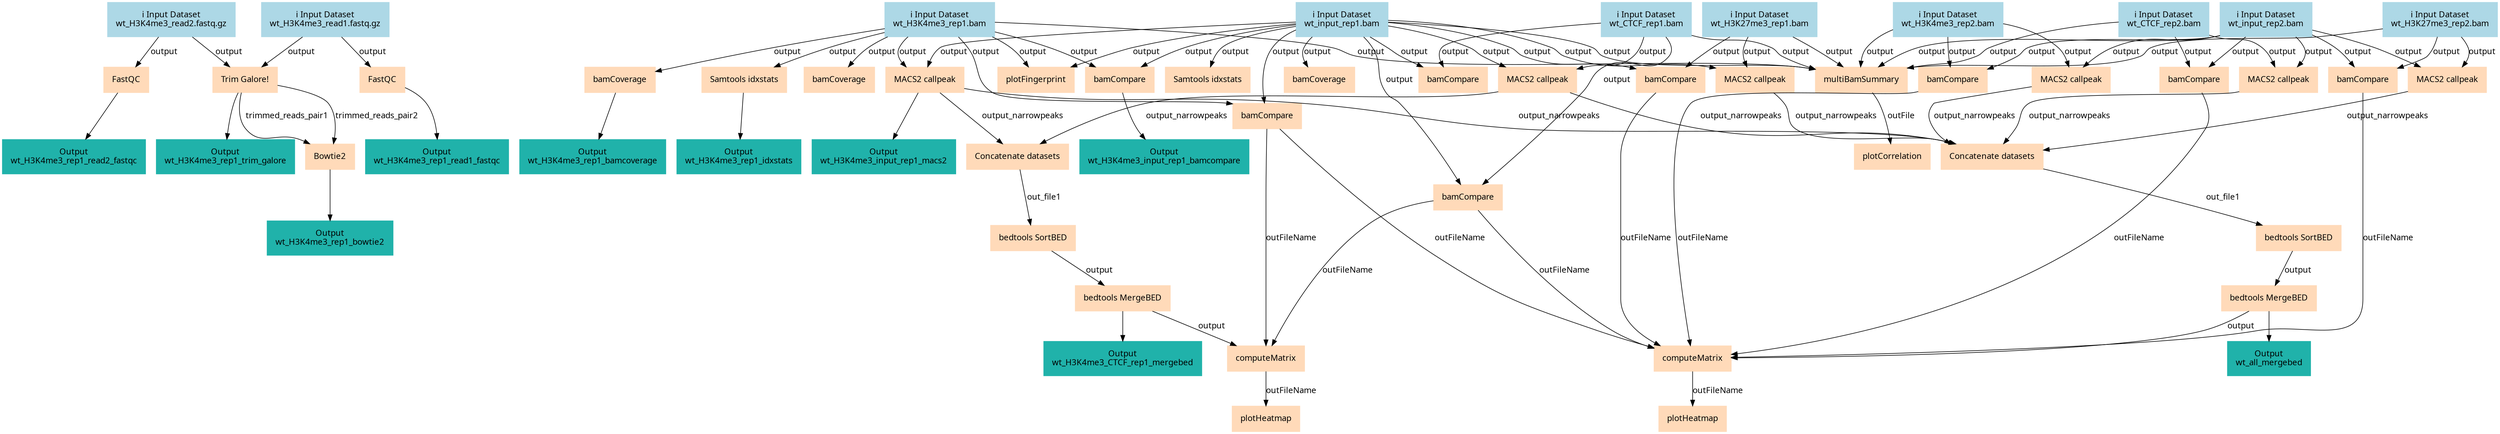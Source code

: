 digraph main {
  node [fontname="Atkinson Hyperlegible", shape=box, color=white,style=filled,color=peachpuff,margin="0.2,0.2"];
  edge [fontname="Atkinson Hyperlegible"];
  0[color=lightblue,label="ℹ️ Input Dataset\nwt_H3K4me3_read2.fastq.gz"]
  1[color=lightblue,label="ℹ️ Input Dataset\nwt_H3K4me3_read1.fastq.gz"]
  2[color=lightblue,label="ℹ️ Input Dataset\nwt_input_rep1.bam"]
  3[color=lightblue,label="ℹ️ Input Dataset\nwt_H3K4me3_rep1.bam"]
  4[color=lightblue,label="ℹ️ Input Dataset\nwt_CTCF_rep1.bam"]
  5[color=lightblue,label="ℹ️ Input Dataset\nwt_H3K27me3_rep1.bam"]
  6[color=lightblue,label="ℹ️ Input Dataset\nwt_input_rep2.bam"]
  7[color=lightblue,label="ℹ️ Input Dataset\nwt_H3K4me3_rep2.bam"]
  8[color=lightblue,label="ℹ️ Input Dataset\nwt_CTCF_rep2.bam"]
  9[color=lightblue,label="ℹ️ Input Dataset\nwt_H3K27me3_rep2.bam"]
  10[label="FastQC"]
  0 -> 10 [label="output"]
  k892e22b231944076af80357530c17186[color=lightseagreen,label="Output\nwt_H3K4me3_rep1_read2_fastqc"]
  10 -> k892e22b231944076af80357530c17186
  11[label="Trim Galore!"]
  1 -> 11 [label="output"]
  0 -> 11 [label="output"]
  ka66a6432690f4e6688c07eba0a014677[color=lightseagreen,label="Output\nwt_H3K4me3_rep1_trim_galore"]
  11 -> ka66a6432690f4e6688c07eba0a014677
  12[label="FastQC"]
  1 -> 12 [label="output"]
  kda453096fdd944eeb83be4eca5c800f9[color=lightseagreen,label="Output\nwt_H3K4me3_rep1_read1_fastqc"]
  12 -> kda453096fdd944eeb83be4eca5c800f9
  13[label="Samtools idxstats"]
  2 -> 13 [label="output"]
  14[label="bamCoverage"]
  2 -> 14 [label="output"]
  15[label="bamCoverage"]
  3 -> 15 [label="output"]
  16[label="bamCoverage"]
  3 -> 16 [label="output"]
  k73e2f018d9e44f748110598b9b43a940[color=lightseagreen,label="Output\nwt_H3K4me3_rep1_bamcoverage"]
  16 -> k73e2f018d9e44f748110598b9b43a940
  17[label="Samtools idxstats"]
  3 -> 17 [label="output"]
  k09449d6fce8844489928064c729c32d1[color=lightseagreen,label="Output\nwt_H3K4me3_rep1_idxstats"]
  17 -> k09449d6fce8844489928064c729c32d1
  18[label="plotFingerprint"]
  3 -> 18 [label="output"]
  2 -> 18 [label="output"]
  19[label="bamCompare"]
  3 -> 19 [label="output"]
  2 -> 19 [label="output"]
  20[label="MACS2 callpeak"]
  2 -> 20 [label="output"]
  3 -> 20 [label="output"]
  ka36b5a6cd9924a2d8fd895e8eac74cbd[color=lightseagreen,label="Output\nwt_H3K4me3_input_rep1_macs2"]
  20 -> ka36b5a6cd9924a2d8fd895e8eac74cbd
  21[label="bamCompare"]
  3 -> 21 [label="output"]
  2 -> 21 [label="output"]
  k5174d1aa21f64187893570ba8bd0f6e0[color=lightseagreen,label="Output\nwt_H3K4me3_input_rep1_bamcompare"]
  21 -> k5174d1aa21f64187893570ba8bd0f6e0
  22[label="bamCompare"]
  4 -> 22 [label="output"]
  2 -> 22 [label="output"]
  23[label="MACS2 callpeak"]
  2 -> 23 [label="output"]
  4 -> 23 [label="output"]
  24[label="bamCompare"]
  4 -> 24 [label="output"]
  2 -> 24 [label="output"]
  25[label="bamCompare"]
  5 -> 25 [label="output"]
  2 -> 25 [label="output"]
  26[label="MACS2 callpeak"]
  2 -> 26 [label="output"]
  5 -> 26 [label="output"]
  27[label="bamCompare"]
  7 -> 27 [label="output"]
  6 -> 27 [label="output"]
  28[label="MACS2 callpeak"]
  6 -> 28 [label="output"]
  7 -> 28 [label="output"]
  29[label="bamCompare"]
  8 -> 29 [label="output"]
  6 -> 29 [label="output"]
  30[label="MACS2 callpeak"]
  6 -> 30 [label="output"]
  8 -> 30 [label="output"]
  31[label="multiBamSummary"]
  2 -> 31 [label="output"]
  3 -> 31 [label="output"]
  4 -> 31 [label="output"]
  5 -> 31 [label="output"]
  6 -> 31 [label="output"]
  7 -> 31 [label="output"]
  8 -> 31 [label="output"]
  9 -> 31 [label="output"]
  32[label="bamCompare"]
  9 -> 32 [label="output"]
  6 -> 32 [label="output"]
  33[label="MACS2 callpeak"]
  6 -> 33 [label="output"]
  9 -> 33 [label="output"]
  34[label="Bowtie2"]
  11 -> 34 [label="trimmed_reads_pair1"]
  11 -> 34 [label="trimmed_reads_pair2"]
  k4c3ca5b122984bb48d2ff62619f35158[color=lightseagreen,label="Output\nwt_H3K4me3_rep1_bowtie2"]
  34 -> k4c3ca5b122984bb48d2ff62619f35158
  35[label="Concatenate datasets"]
  20 -> 35 [label="output_narrowpeaks"]
  23 -> 35 [label="output_narrowpeaks"]
  36[label="plotCorrelation"]
  31 -> 36 [label="outFile"]
  37[label="Concatenate datasets"]
  20 -> 37 [label="output_narrowpeaks"]
  23 -> 37 [label="output_narrowpeaks"]
  26 -> 37 [label="output_narrowpeaks"]
  28 -> 37 [label="output_narrowpeaks"]
  30 -> 37 [label="output_narrowpeaks"]
  33 -> 37 [label="output_narrowpeaks"]
  38[label="bedtools SortBED"]
  35 -> 38 [label="out_file1"]
  39[label="bedtools SortBED"]
  37 -> 39 [label="out_file1"]
  40[label="bedtools MergeBED"]
  38 -> 40 [label="output"]
  k931eb26a0e5d4556b67f1c37372aaf28[color=lightseagreen,label="Output\nwt_H3K4me3_CTCF_rep1_mergebed"]
  40 -> k931eb26a0e5d4556b67f1c37372aaf28
  41[label="bedtools MergeBED"]
  39 -> 41 [label="output"]
  k9c4c5a1ff2c14e83b1f9ff32ee48baeb[color=lightseagreen,label="Output\nwt_all_mergebed"]
  41 -> k9c4c5a1ff2c14e83b1f9ff32ee48baeb
  42[label="computeMatrix"]
  19 -> 42 [label="outFileName"]
  22 -> 42 [label="outFileName"]
  40 -> 42 [label="output"]
  43[label="computeMatrix"]
  19 -> 43 [label="outFileName"]
  22 -> 43 [label="outFileName"]
  25 -> 43 [label="outFileName"]
  27 -> 43 [label="outFileName"]
  29 -> 43 [label="outFileName"]
  32 -> 43 [label="outFileName"]
  41 -> 43 [label="output"]
  44[label="plotHeatmap"]
  42 -> 44 [label="outFileName"]
  45[label="plotHeatmap"]
  43 -> 45 [label="outFileName"]
}